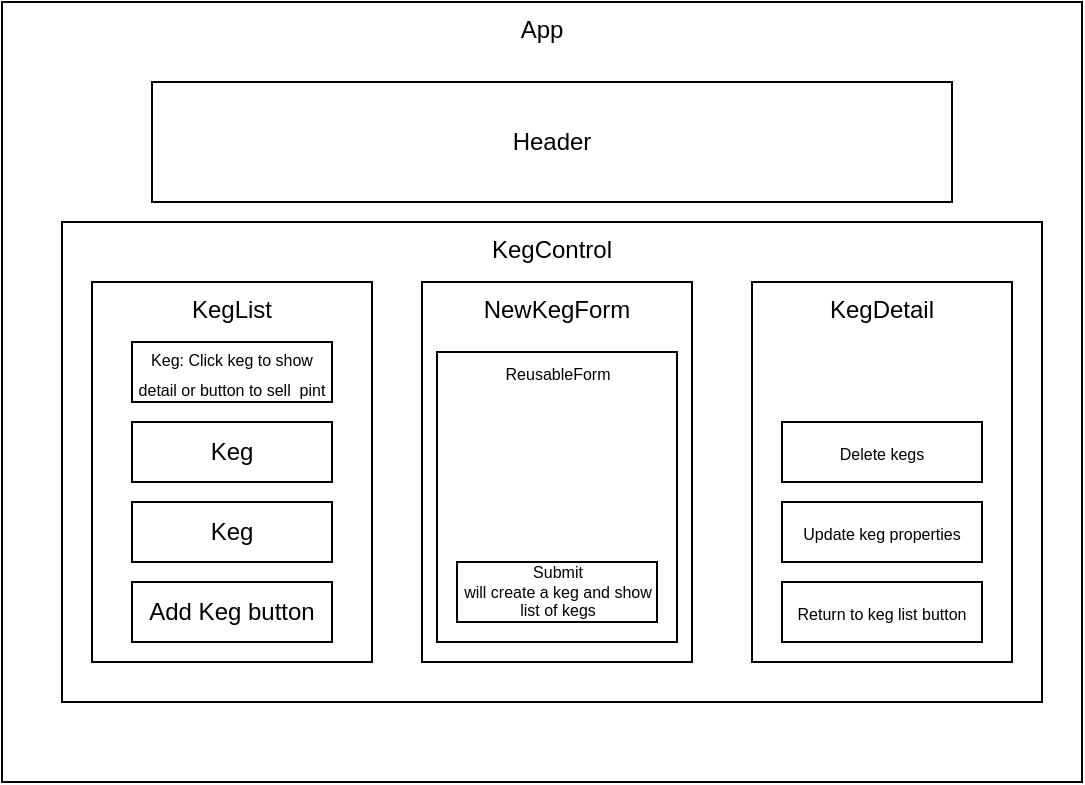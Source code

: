 <mxfile>
    <diagram id="Skj1kze7kufSVExVX1fe" name="Page-1">
        <mxGraphModel dx="604" dy="360" grid="1" gridSize="10" guides="1" tooltips="1" connect="1" arrows="1" fold="1" page="1" pageScale="1" pageWidth="850" pageHeight="1100" math="0" shadow="0">
            <root>
                <mxCell id="0"/>
                <mxCell id="1" parent="0"/>
                <mxCell id="2" value="App" style="rounded=0;whiteSpace=wrap;html=1;verticalAlign=top;" parent="1" vertex="1">
                    <mxGeometry x="155" y="50" width="540" height="390" as="geometry"/>
                </mxCell>
                <mxCell id="3" value="Header" style="rounded=0;whiteSpace=wrap;html=1;" parent="1" vertex="1">
                    <mxGeometry x="230" y="90" width="400" height="60" as="geometry"/>
                </mxCell>
                <mxCell id="4" value="KegControl" style="rounded=0;whiteSpace=wrap;html=1;verticalAlign=top;" parent="1" vertex="1">
                    <mxGeometry x="185" y="160" width="490" height="240" as="geometry"/>
                </mxCell>
                <mxCell id="6" value="NewKegForm" style="rounded=0;whiteSpace=wrap;html=1;direction=west;verticalAlign=top;" parent="1" vertex="1">
                    <mxGeometry x="365" y="190" width="135" height="190" as="geometry"/>
                </mxCell>
                <mxCell id="5" value="KegList" style="rounded=0;whiteSpace=wrap;html=1;direction=west;verticalAlign=top;" parent="1" vertex="1">
                    <mxGeometry x="200" y="190" width="140" height="190" as="geometry"/>
                </mxCell>
                <mxCell id="7" value="KegDetail" style="rounded=0;whiteSpace=wrap;html=1;direction=west;verticalAlign=top;" parent="1" vertex="1">
                    <mxGeometry x="530" y="190" width="130" height="190" as="geometry"/>
                </mxCell>
                <mxCell id="8" value="&lt;font style=&quot;font-size: 8px ; line-height: 0.6&quot;&gt;Keg: Click keg to show detail or button to sell&amp;nbsp; pint&lt;br&gt;&lt;/font&gt;" style="rounded=0;whiteSpace=wrap;html=1;" vertex="1" parent="1">
                    <mxGeometry x="220" y="220" width="100" height="30" as="geometry"/>
                </mxCell>
                <mxCell id="9" value="Keg" style="rounded=0;whiteSpace=wrap;html=1;" vertex="1" parent="1">
                    <mxGeometry x="220" y="260" width="100" height="30" as="geometry"/>
                </mxCell>
                <mxCell id="10" value="Keg" style="rounded=0;whiteSpace=wrap;html=1;" vertex="1" parent="1">
                    <mxGeometry x="220" y="300" width="100" height="30" as="geometry"/>
                </mxCell>
                <mxCell id="11" value="Add Keg button" style="rounded=0;whiteSpace=wrap;html=1;" vertex="1" parent="1">
                    <mxGeometry x="220" y="340" width="100" height="30" as="geometry"/>
                </mxCell>
                <mxCell id="14" value="ReusableForm" style="rounded=0;whiteSpace=wrap;html=1;fontSize=8;verticalAlign=top;" vertex="1" parent="1">
                    <mxGeometry x="372.5" y="225" width="120" height="145" as="geometry"/>
                </mxCell>
                <mxCell id="12" value="Submit&lt;br style=&quot;font-size: 8px;&quot;&gt;will create a keg and show list of kegs&lt;br style=&quot;font-size: 8px;&quot;&gt;" style="rounded=0;whiteSpace=wrap;html=1;fontSize=8;" vertex="1" parent="1">
                    <mxGeometry x="382.5" y="330" width="100" height="30" as="geometry"/>
                </mxCell>
                <mxCell id="13" value="&lt;p style=&quot;line-height: 0.7&quot;&gt;&lt;span style=&quot;font-size: 8px&quot;&gt;Update keg properties&lt;/span&gt;&lt;br&gt;&lt;/p&gt;" style="rounded=0;whiteSpace=wrap;html=1;" vertex="1" parent="1">
                    <mxGeometry x="545" y="300" width="100" height="30" as="geometry"/>
                </mxCell>
                <mxCell id="16" value="&lt;p style=&quot;line-height: 0.7&quot;&gt;&lt;span style=&quot;font-size: 8px&quot;&gt;Return to keg list button&lt;/span&gt;&lt;/p&gt;" style="rounded=0;whiteSpace=wrap;html=1;" vertex="1" parent="1">
                    <mxGeometry x="545" y="340" width="100" height="30" as="geometry"/>
                </mxCell>
                <mxCell id="17" value="&lt;p style=&quot;line-height: 0.7&quot;&gt;&lt;span style=&quot;font-size: 8px&quot;&gt;Delete kegs&lt;/span&gt;&lt;/p&gt;" style="rounded=0;whiteSpace=wrap;html=1;" vertex="1" parent="1">
                    <mxGeometry x="545" y="260" width="100" height="30" as="geometry"/>
                </mxCell>
            </root>
        </mxGraphModel>
    </diagram>
</mxfile>
